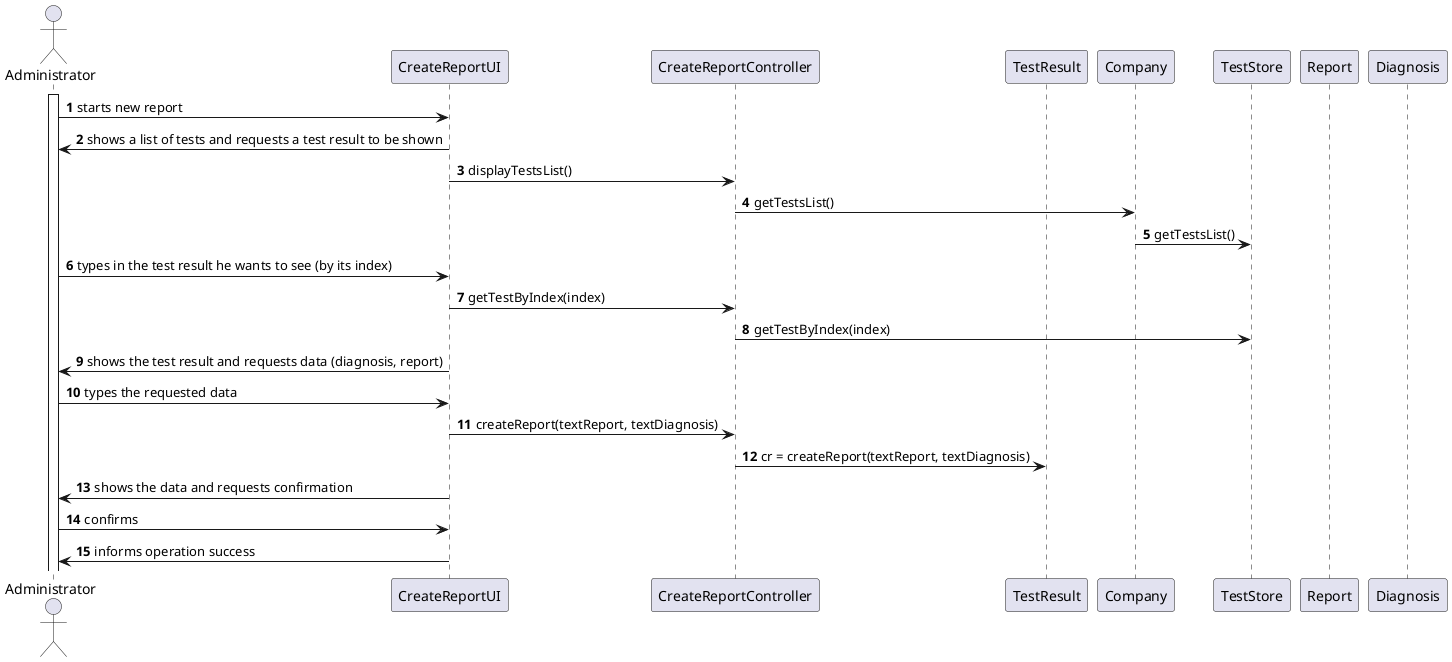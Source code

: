 @startuml

autonumber

actor Administrator as admin
participant CreateReportUI as crUI
participant CreateReportController as crC
participant TestResult as tr
participant Company as com
participant TestStore as ts
participant Report as rep
participant Diagnosis as dg


activate admin

admin -> crUI: starts new report
crUI -> admin: shows a list of tests and requests a test result to be shown
crUI -> crC: displayTestsList()
crC -> com: getTestsList()
com -> ts: getTestsList()

admin -> crUI: types in the test result he wants to see (by its index)
crUI -> crC: getTestByIndex(index)
crC -> ts: getTestByIndex(index)
crUI -> admin: shows the test result and requests data (diagnosis, report)
admin -> crUI: types the requested data
crUI -> crC: createReport(textReport, textDiagnosis)
crC -> tr: cr = createReport(textReport, textDiagnosis)


crUI -> admin: shows the data and requests confirmation
admin -> crUI: confirms
crUI -> admin: informs operation success

@enduml